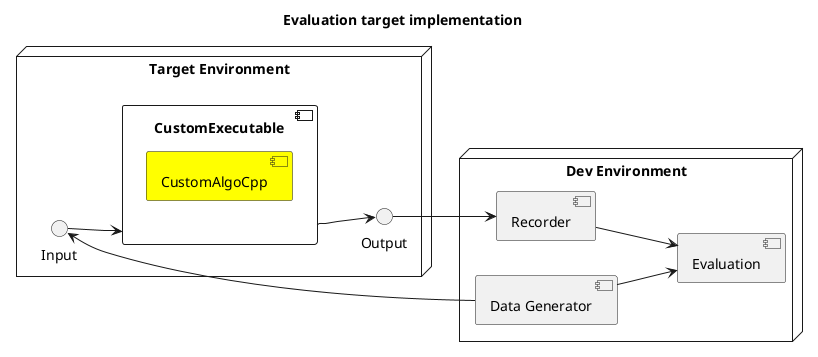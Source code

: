 @startuml
left to right direction

title "Evaluation target implementation"

node "Dev Environment" {
[Data Generator] as datagen
[Recorder] as rec
[Evaluation] as eval
rec --> eval
datagen --> eval
}

node "Target Environment" {
component CustomExecutable {
[CustomAlgoCpp] as algo #yellow
}
'Interfaces
() "Input" as inp_if
() "Output" as out_if
}

datagen --> inp_if
inp_if --> CustomExecutable
CustomExecutable --> out_if
'inp_if --> rec
out_if --> rec
@enduml